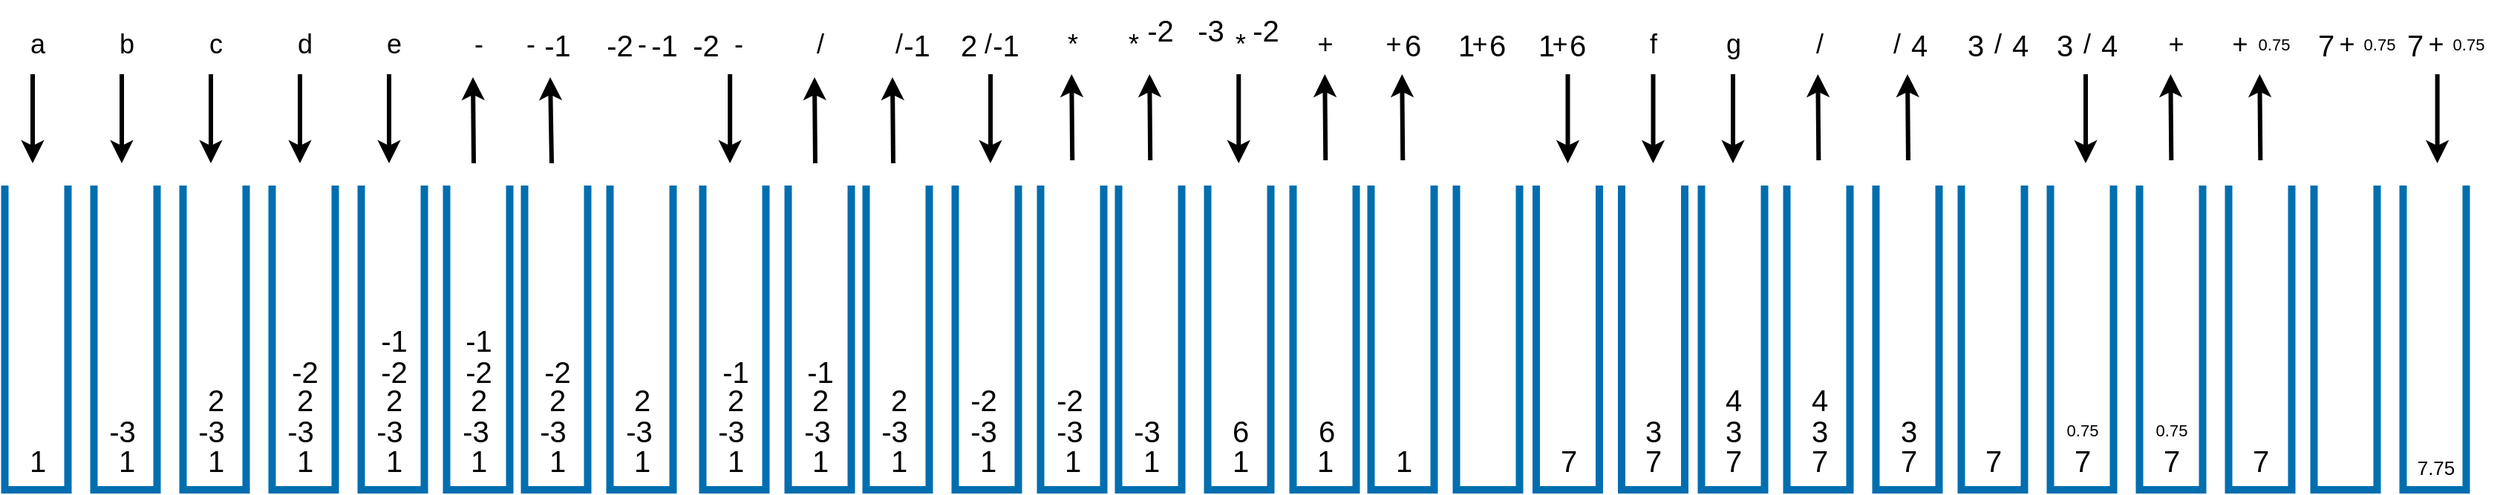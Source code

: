 <mxfile version="24.0.4" type="device">
  <diagram name="Page-1" id="7HknB6531hBOHP6SLGoX">
    <mxGraphModel dx="1758" dy="996" grid="0" gridSize="10" guides="0" tooltips="0" connect="0" arrows="0" fold="1" page="0" pageScale="1" pageWidth="850" pageHeight="1100" math="0" shadow="0">
      <root>
        <mxCell id="0" />
        <mxCell id="1" parent="0" />
        <mxCell id="XDJdw9ZEP_axK00QsI53-1" value="" style="strokeWidth=5;html=1;shape=mxgraph.flowchart.annotation_1;align=center;pointerEvents=1;rotation=-90;fillColor=#1ba1e2;fontColor=#ffffff;strokeColor=#006EAF;fontStyle=0;labelBorderColor=none;" parent="1" vertex="1">
          <mxGeometry y="516.25" width="205" height="42.5" as="geometry" />
        </mxCell>
        <mxCell id="XDJdw9ZEP_axK00QsI53-2" value="&lt;font style=&quot;font-size: 20px;&quot;&gt;1&lt;/font&gt;" style="text;html=1;align=center;verticalAlign=middle;resizable=0;points=[];autosize=1;strokeColor=none;fillColor=none;" parent="1" vertex="1">
          <mxGeometry x="87.5" y="600" width="30" height="40" as="geometry" />
        </mxCell>
        <mxCell id="XDJdw9ZEP_axK00QsI53-3" value="&lt;font style=&quot;font-size: 18px;&quot;&gt;a&lt;/font&gt;" style="text;html=1;align=center;verticalAlign=middle;resizable=0;points=[];autosize=1;strokeColor=none;fillColor=none;" parent="1" vertex="1">
          <mxGeometry x="87.5" y="320" width="30" height="40" as="geometry" />
        </mxCell>
        <mxCell id="XDJdw9ZEP_axK00QsI53-4" value="" style="endArrow=classic;html=1;rounded=0;fontSize=12;fontStyle=1;horizontal=0;strokeWidth=3;" parent="1" edge="1">
          <mxGeometry width="50" height="50" relative="1" as="geometry">
            <mxPoint x="100" y="360" as="sourcePoint" />
            <mxPoint x="100" y="420" as="targetPoint" />
          </mxGeometry>
        </mxCell>
        <mxCell id="yvvdC9rSGpjuioBhzgut-3" value="" style="strokeWidth=5;html=1;shape=mxgraph.flowchart.annotation_1;align=center;pointerEvents=1;rotation=-90;fillColor=#1ba1e2;fontColor=#ffffff;strokeColor=#006EAF;fontStyle=0;labelBorderColor=none;" vertex="1" parent="1">
          <mxGeometry x="60" y="516.25" width="205" height="42.5" as="geometry" />
        </mxCell>
        <mxCell id="yvvdC9rSGpjuioBhzgut-4" value="&lt;font style=&quot;font-size: 20px;&quot;&gt;-3&lt;/font&gt;" style="text;html=1;align=center;verticalAlign=middle;resizable=0;points=[];autosize=1;strokeColor=none;fillColor=none;" vertex="1" parent="1">
          <mxGeometry x="140" y="580" width="40" height="40" as="geometry" />
        </mxCell>
        <mxCell id="yvvdC9rSGpjuioBhzgut-5" value="&lt;font style=&quot;font-size: 18px;&quot;&gt;b&lt;/font&gt;" style="text;html=1;align=center;verticalAlign=middle;resizable=0;points=[];autosize=1;strokeColor=none;fillColor=none;" vertex="1" parent="1">
          <mxGeometry x="147.5" y="320" width="30" height="40" as="geometry" />
        </mxCell>
        <mxCell id="yvvdC9rSGpjuioBhzgut-6" value="" style="endArrow=classic;html=1;rounded=0;fontSize=12;fontStyle=1;horizontal=0;strokeWidth=3;" edge="1" parent="1">
          <mxGeometry width="50" height="50" relative="1" as="geometry">
            <mxPoint x="160" y="360" as="sourcePoint" />
            <mxPoint x="160" y="420" as="targetPoint" />
          </mxGeometry>
        </mxCell>
        <mxCell id="yvvdC9rSGpjuioBhzgut-7" value="&lt;span style=&quot;font-size: 20px;&quot;&gt;1&lt;/span&gt;" style="text;html=1;align=center;verticalAlign=middle;resizable=0;points=[];autosize=1;strokeColor=none;fillColor=none;" vertex="1" parent="1">
          <mxGeometry x="147.5" y="600" width="30" height="40" as="geometry" />
        </mxCell>
        <mxCell id="yvvdC9rSGpjuioBhzgut-12" value="" style="strokeWidth=5;html=1;shape=mxgraph.flowchart.annotation_1;align=center;pointerEvents=1;rotation=-90;fillColor=#1ba1e2;fontColor=#ffffff;strokeColor=#006EAF;fontStyle=0;labelBorderColor=none;" vertex="1" parent="1">
          <mxGeometry x="120" y="516.25" width="205" height="42.5" as="geometry" />
        </mxCell>
        <mxCell id="yvvdC9rSGpjuioBhzgut-13" value="&lt;font style=&quot;font-size: 20px;&quot;&gt;-3&lt;/font&gt;" style="text;html=1;align=center;verticalAlign=middle;resizable=0;points=[];autosize=1;strokeColor=none;fillColor=none;" vertex="1" parent="1">
          <mxGeometry x="200" y="580" width="40" height="40" as="geometry" />
        </mxCell>
        <mxCell id="yvvdC9rSGpjuioBhzgut-16" value="&lt;span style=&quot;font-size: 20px;&quot;&gt;1&lt;/span&gt;" style="text;html=1;align=center;verticalAlign=middle;resizable=0;points=[];autosize=1;strokeColor=none;fillColor=none;" vertex="1" parent="1">
          <mxGeometry x="207.5" y="600" width="30" height="40" as="geometry" />
        </mxCell>
        <mxCell id="yvvdC9rSGpjuioBhzgut-51" value="&lt;font style=&quot;font-size: 18px;&quot;&gt;c&lt;/font&gt;" style="text;html=1;align=center;verticalAlign=middle;resizable=0;points=[];autosize=1;strokeColor=none;fillColor=none;" vertex="1" parent="1">
          <mxGeometry x="207.5" y="320" width="30" height="40" as="geometry" />
        </mxCell>
        <mxCell id="yvvdC9rSGpjuioBhzgut-53" value="&lt;font style=&quot;font-size: 20px;&quot;&gt;2&lt;/font&gt;" style="text;html=1;align=center;verticalAlign=middle;resizable=0;points=[];autosize=1;strokeColor=none;fillColor=none;" vertex="1" parent="1">
          <mxGeometry x="207.5" y="558.75" width="30" height="40" as="geometry" />
        </mxCell>
        <mxCell id="yvvdC9rSGpjuioBhzgut-54" value="" style="endArrow=classic;html=1;rounded=0;fontSize=12;fontStyle=1;horizontal=0;strokeWidth=3;" edge="1" parent="1">
          <mxGeometry width="50" height="50" relative="1" as="geometry">
            <mxPoint x="220" y="360" as="sourcePoint" />
            <mxPoint x="220" y="420" as="targetPoint" />
          </mxGeometry>
        </mxCell>
        <mxCell id="yvvdC9rSGpjuioBhzgut-55" value="" style="strokeWidth=5;html=1;shape=mxgraph.flowchart.annotation_1;align=center;pointerEvents=1;rotation=-90;fillColor=#1ba1e2;fontColor=#ffffff;strokeColor=#006EAF;fontStyle=0;labelBorderColor=none;" vertex="1" parent="1">
          <mxGeometry x="180" y="516.25" width="205" height="42.5" as="geometry" />
        </mxCell>
        <mxCell id="yvvdC9rSGpjuioBhzgut-56" value="&lt;font style=&quot;font-size: 20px;&quot;&gt;-3&lt;/font&gt;" style="text;html=1;align=center;verticalAlign=middle;resizable=0;points=[];autosize=1;strokeColor=none;fillColor=none;" vertex="1" parent="1">
          <mxGeometry x="260" y="580" width="40" height="40" as="geometry" />
        </mxCell>
        <mxCell id="yvvdC9rSGpjuioBhzgut-57" value="&lt;span style=&quot;font-size: 20px;&quot;&gt;1&lt;/span&gt;" style="text;html=1;align=center;verticalAlign=middle;resizable=0;points=[];autosize=1;strokeColor=none;fillColor=none;" vertex="1" parent="1">
          <mxGeometry x="267.5" y="600" width="30" height="40" as="geometry" />
        </mxCell>
        <mxCell id="yvvdC9rSGpjuioBhzgut-58" value="&lt;font style=&quot;font-size: 18px;&quot;&gt;d&lt;/font&gt;" style="text;html=1;align=center;verticalAlign=middle;resizable=0;points=[];autosize=1;strokeColor=none;fillColor=none;" vertex="1" parent="1">
          <mxGeometry x="267.5" y="320" width="30" height="40" as="geometry" />
        </mxCell>
        <mxCell id="yvvdC9rSGpjuioBhzgut-59" value="&lt;font style=&quot;font-size: 20px;&quot;&gt;2&lt;/font&gt;" style="text;html=1;align=center;verticalAlign=middle;resizable=0;points=[];autosize=1;strokeColor=none;fillColor=none;" vertex="1" parent="1">
          <mxGeometry x="267.5" y="558.75" width="30" height="40" as="geometry" />
        </mxCell>
        <mxCell id="yvvdC9rSGpjuioBhzgut-60" value="" style="endArrow=classic;html=1;rounded=0;fontSize=12;fontStyle=1;horizontal=0;strokeWidth=3;" edge="1" parent="1">
          <mxGeometry width="50" height="50" relative="1" as="geometry">
            <mxPoint x="280" y="360" as="sourcePoint" />
            <mxPoint x="280" y="420" as="targetPoint" />
          </mxGeometry>
        </mxCell>
        <mxCell id="yvvdC9rSGpjuioBhzgut-61" value="&lt;font style=&quot;font-size: 20px;&quot;&gt;-2&lt;/font&gt;" style="text;html=1;align=center;verticalAlign=middle;resizable=0;points=[];autosize=1;strokeColor=none;fillColor=none;" vertex="1" parent="1">
          <mxGeometry x="262.5" y="540" width="40" height="40" as="geometry" />
        </mxCell>
        <mxCell id="yvvdC9rSGpjuioBhzgut-62" value="" style="strokeWidth=5;html=1;shape=mxgraph.flowchart.annotation_1;align=center;pointerEvents=1;rotation=-90;fillColor=#1ba1e2;fontColor=#ffffff;strokeColor=#006EAF;fontStyle=0;labelBorderColor=none;" vertex="1" parent="1">
          <mxGeometry x="240" y="516.25" width="205" height="42.5" as="geometry" />
        </mxCell>
        <mxCell id="yvvdC9rSGpjuioBhzgut-63" value="&lt;font style=&quot;font-size: 20px;&quot;&gt;-3&lt;/font&gt;" style="text;html=1;align=center;verticalAlign=middle;resizable=0;points=[];autosize=1;strokeColor=none;fillColor=none;" vertex="1" parent="1">
          <mxGeometry x="320" y="580" width="40" height="40" as="geometry" />
        </mxCell>
        <mxCell id="yvvdC9rSGpjuioBhzgut-64" value="&lt;span style=&quot;font-size: 20px;&quot;&gt;1&lt;/span&gt;" style="text;html=1;align=center;verticalAlign=middle;resizable=0;points=[];autosize=1;strokeColor=none;fillColor=none;" vertex="1" parent="1">
          <mxGeometry x="327.5" y="600" width="30" height="40" as="geometry" />
        </mxCell>
        <mxCell id="yvvdC9rSGpjuioBhzgut-65" value="&lt;font style=&quot;font-size: 18px;&quot;&gt;e&lt;/font&gt;" style="text;html=1;align=center;verticalAlign=middle;resizable=0;points=[];autosize=1;strokeColor=none;fillColor=none;" vertex="1" parent="1">
          <mxGeometry x="327.5" y="320" width="30" height="40" as="geometry" />
        </mxCell>
        <mxCell id="yvvdC9rSGpjuioBhzgut-66" value="&lt;font style=&quot;font-size: 20px;&quot;&gt;2&lt;/font&gt;" style="text;html=1;align=center;verticalAlign=middle;resizable=0;points=[];autosize=1;strokeColor=none;fillColor=none;" vertex="1" parent="1">
          <mxGeometry x="327.5" y="558.75" width="30" height="40" as="geometry" />
        </mxCell>
        <mxCell id="yvvdC9rSGpjuioBhzgut-67" value="" style="endArrow=classic;html=1;rounded=0;fontSize=12;fontStyle=1;horizontal=0;strokeWidth=3;" edge="1" parent="1">
          <mxGeometry width="50" height="50" relative="1" as="geometry">
            <mxPoint x="340" y="360" as="sourcePoint" />
            <mxPoint x="340" y="420" as="targetPoint" />
          </mxGeometry>
        </mxCell>
        <mxCell id="yvvdC9rSGpjuioBhzgut-68" value="&lt;font style=&quot;font-size: 20px;&quot;&gt;-2&lt;/font&gt;" style="text;html=1;align=center;verticalAlign=middle;resizable=0;points=[];autosize=1;strokeColor=none;fillColor=none;" vertex="1" parent="1">
          <mxGeometry x="322.5" y="540" width="40" height="40" as="geometry" />
        </mxCell>
        <mxCell id="yvvdC9rSGpjuioBhzgut-69" value="&lt;font style=&quot;font-size: 20px;&quot;&gt;-1&lt;/font&gt;" style="text;html=1;align=center;verticalAlign=middle;resizable=0;points=[];autosize=1;strokeColor=none;fillColor=none;" vertex="1" parent="1">
          <mxGeometry x="322.5" y="518.75" width="40" height="40" as="geometry" />
        </mxCell>
        <mxCell id="yvvdC9rSGpjuioBhzgut-79" value="" style="strokeWidth=5;html=1;shape=mxgraph.flowchart.annotation_1;align=center;pointerEvents=1;rotation=-90;fillColor=#1ba1e2;fontColor=#ffffff;strokeColor=#006EAF;fontStyle=0;labelBorderColor=none;" vertex="1" parent="1">
          <mxGeometry x="297.5" y="516.25" width="205" height="42.5" as="geometry" />
        </mxCell>
        <mxCell id="yvvdC9rSGpjuioBhzgut-80" value="&lt;font style=&quot;font-size: 20px;&quot;&gt;-3&lt;/font&gt;" style="text;html=1;align=center;verticalAlign=middle;resizable=0;points=[];autosize=1;strokeColor=none;fillColor=none;" vertex="1" parent="1">
          <mxGeometry x="377.5" y="580" width="40" height="40" as="geometry" />
        </mxCell>
        <mxCell id="yvvdC9rSGpjuioBhzgut-81" value="&lt;span style=&quot;font-size: 20px;&quot;&gt;1&lt;/span&gt;" style="text;html=1;align=center;verticalAlign=middle;resizable=0;points=[];autosize=1;strokeColor=none;fillColor=none;" vertex="1" parent="1">
          <mxGeometry x="385" y="600" width="30" height="40" as="geometry" />
        </mxCell>
        <mxCell id="yvvdC9rSGpjuioBhzgut-82" value="&lt;span style=&quot;font-size: 18px;&quot;&gt;-&lt;/span&gt;" style="text;html=1;align=center;verticalAlign=middle;resizable=0;points=[];autosize=1;strokeColor=none;fillColor=none;" vertex="1" parent="1">
          <mxGeometry x="385" y="320" width="30" height="40" as="geometry" />
        </mxCell>
        <mxCell id="yvvdC9rSGpjuioBhzgut-83" value="&lt;font style=&quot;font-size: 20px;&quot;&gt;2&lt;/font&gt;" style="text;html=1;align=center;verticalAlign=middle;resizable=0;points=[];autosize=1;strokeColor=none;fillColor=none;" vertex="1" parent="1">
          <mxGeometry x="385" y="558.75" width="30" height="40" as="geometry" />
        </mxCell>
        <mxCell id="yvvdC9rSGpjuioBhzgut-84" value="&lt;font style=&quot;font-size: 20px;&quot;&gt;-2&lt;/font&gt;" style="text;html=1;align=center;verticalAlign=middle;resizable=0;points=[];autosize=1;strokeColor=none;fillColor=none;" vertex="1" parent="1">
          <mxGeometry x="380" y="540" width="40" height="40" as="geometry" />
        </mxCell>
        <mxCell id="yvvdC9rSGpjuioBhzgut-85" value="&lt;font style=&quot;font-size: 20px;&quot;&gt;-1&lt;/font&gt;" style="text;html=1;align=center;verticalAlign=middle;resizable=0;points=[];autosize=1;strokeColor=none;fillColor=none;" vertex="1" parent="1">
          <mxGeometry x="380" y="518.75" width="40" height="40" as="geometry" />
        </mxCell>
        <mxCell id="yvvdC9rSGpjuioBhzgut-86" value="" style="endArrow=classic;html=1;rounded=0;fontSize=12;fontStyle=1;horizontal=0;strokeWidth=3;entryX=0.383;entryY=1.05;entryDx=0;entryDy=0;entryPerimeter=0;" edge="1" parent="1" target="yvvdC9rSGpjuioBhzgut-82">
          <mxGeometry width="50" height="50" relative="1" as="geometry">
            <mxPoint x="397" y="420" as="sourcePoint" />
            <mxPoint x="397.5" y="370" as="targetPoint" />
          </mxGeometry>
        </mxCell>
        <mxCell id="yvvdC9rSGpjuioBhzgut-96" value="" style="strokeWidth=5;html=1;shape=mxgraph.flowchart.annotation_1;align=center;pointerEvents=1;rotation=-90;fillColor=#1ba1e2;fontColor=#ffffff;strokeColor=#006EAF;fontStyle=0;labelBorderColor=none;" vertex="1" parent="1">
          <mxGeometry x="350" y="516.25" width="205" height="42.5" as="geometry" />
        </mxCell>
        <mxCell id="yvvdC9rSGpjuioBhzgut-97" value="&lt;font style=&quot;font-size: 20px;&quot;&gt;-3&lt;/font&gt;" style="text;html=1;align=center;verticalAlign=middle;resizable=0;points=[];autosize=1;strokeColor=none;fillColor=none;" vertex="1" parent="1">
          <mxGeometry x="430" y="580" width="40" height="40" as="geometry" />
        </mxCell>
        <mxCell id="yvvdC9rSGpjuioBhzgut-98" value="&lt;span style=&quot;font-size: 20px;&quot;&gt;1&lt;/span&gt;" style="text;html=1;align=center;verticalAlign=middle;resizable=0;points=[];autosize=1;strokeColor=none;fillColor=none;" vertex="1" parent="1">
          <mxGeometry x="437.5" y="600" width="30" height="40" as="geometry" />
        </mxCell>
        <mxCell id="yvvdC9rSGpjuioBhzgut-99" value="&lt;font style=&quot;font-size: 20px;&quot;&gt;2&lt;/font&gt;" style="text;html=1;align=center;verticalAlign=middle;resizable=0;points=[];autosize=1;strokeColor=none;fillColor=none;" vertex="1" parent="1">
          <mxGeometry x="437.5" y="558.75" width="30" height="40" as="geometry" />
        </mxCell>
        <mxCell id="yvvdC9rSGpjuioBhzgut-100" value="&lt;font style=&quot;font-size: 20px;&quot;&gt;-2&lt;/font&gt;" style="text;html=1;align=center;verticalAlign=middle;resizable=0;points=[];autosize=1;strokeColor=none;fillColor=none;" vertex="1" parent="1">
          <mxGeometry x="432.5" y="540" width="40" height="40" as="geometry" />
        </mxCell>
        <mxCell id="yvvdC9rSGpjuioBhzgut-101" value="" style="endArrow=classic;html=1;rounded=0;fontSize=12;fontStyle=1;horizontal=0;strokeWidth=3;entryX=1.117;entryY=1.05;entryDx=0;entryDy=0;entryPerimeter=0;" edge="1" parent="1">
          <mxGeometry width="50" height="50" relative="1" as="geometry">
            <mxPoint x="449.5" y="420" as="sourcePoint" />
            <mxPoint x="448.5" y="362" as="targetPoint" />
          </mxGeometry>
        </mxCell>
        <mxCell id="yvvdC9rSGpjuioBhzgut-102" value="&lt;font style=&quot;font-size: 20px;&quot;&gt;-1&lt;/font&gt;" style="text;html=1;align=center;verticalAlign=middle;resizable=0;points=[];autosize=1;strokeColor=none;fillColor=none;" vertex="1" parent="1">
          <mxGeometry x="432.5" y="320" width="40" height="40" as="geometry" />
        </mxCell>
        <mxCell id="yvvdC9rSGpjuioBhzgut-103" value="&lt;span style=&quot;font-size: 18px;&quot;&gt;-&lt;/span&gt;" style="text;html=1;align=center;verticalAlign=middle;resizable=0;points=[];autosize=1;strokeColor=none;fillColor=none;" vertex="1" parent="1">
          <mxGeometry x="420" y="320" width="30" height="40" as="geometry" />
        </mxCell>
        <mxCell id="yvvdC9rSGpjuioBhzgut-104" value="" style="strokeWidth=5;html=1;shape=mxgraph.flowchart.annotation_1;align=center;pointerEvents=1;rotation=-90;fillColor=#1ba1e2;fontColor=#ffffff;strokeColor=#006EAF;fontStyle=0;labelBorderColor=none;" vertex="1" parent="1">
          <mxGeometry x="407.5" y="516.25" width="205" height="42.5" as="geometry" />
        </mxCell>
        <mxCell id="yvvdC9rSGpjuioBhzgut-105" value="&lt;font style=&quot;font-size: 20px;&quot;&gt;-3&lt;/font&gt;" style="text;html=1;align=center;verticalAlign=middle;resizable=0;points=[];autosize=1;strokeColor=none;fillColor=none;" vertex="1" parent="1">
          <mxGeometry x="487.5" y="580" width="40" height="40" as="geometry" />
        </mxCell>
        <mxCell id="yvvdC9rSGpjuioBhzgut-106" value="&lt;span style=&quot;font-size: 20px;&quot;&gt;1&lt;/span&gt;" style="text;html=1;align=center;verticalAlign=middle;resizable=0;points=[];autosize=1;strokeColor=none;fillColor=none;" vertex="1" parent="1">
          <mxGeometry x="495" y="600" width="30" height="40" as="geometry" />
        </mxCell>
        <mxCell id="yvvdC9rSGpjuioBhzgut-107" value="&lt;font style=&quot;font-size: 20px;&quot;&gt;2&lt;/font&gt;" style="text;html=1;align=center;verticalAlign=middle;resizable=0;points=[];autosize=1;strokeColor=none;fillColor=none;" vertex="1" parent="1">
          <mxGeometry x="495" y="558.75" width="30" height="40" as="geometry" />
        </mxCell>
        <mxCell id="yvvdC9rSGpjuioBhzgut-108" value="&lt;font style=&quot;font-size: 20px;&quot;&gt;-2&lt;/font&gt;" style="text;html=1;align=center;verticalAlign=middle;resizable=0;points=[];autosize=1;strokeColor=none;fillColor=none;" vertex="1" parent="1">
          <mxGeometry x="475" y="320" width="40" height="40" as="geometry" />
        </mxCell>
        <mxCell id="yvvdC9rSGpjuioBhzgut-110" value="&lt;font style=&quot;font-size: 20px;&quot;&gt;-1&lt;/font&gt;" style="text;html=1;align=center;verticalAlign=middle;resizable=0;points=[];autosize=1;strokeColor=none;fillColor=none;" vertex="1" parent="1">
          <mxGeometry x="505" y="320" width="40" height="40" as="geometry" />
        </mxCell>
        <mxCell id="yvvdC9rSGpjuioBhzgut-111" value="" style="strokeWidth=5;html=1;shape=mxgraph.flowchart.annotation_1;align=center;pointerEvents=1;rotation=-90;fillColor=#1ba1e2;fontColor=#ffffff;strokeColor=#006EAF;fontStyle=0;labelBorderColor=none;" vertex="1" parent="1">
          <mxGeometry x="470" y="516.25" width="205" height="42.5" as="geometry" />
        </mxCell>
        <mxCell id="yvvdC9rSGpjuioBhzgut-112" value="&lt;font style=&quot;font-size: 20px;&quot;&gt;-3&lt;/font&gt;" style="text;html=1;align=center;verticalAlign=middle;resizable=0;points=[];autosize=1;strokeColor=none;fillColor=none;" vertex="1" parent="1">
          <mxGeometry x="550" y="580" width="40" height="40" as="geometry" />
        </mxCell>
        <mxCell id="yvvdC9rSGpjuioBhzgut-113" value="&lt;span style=&quot;font-size: 20px;&quot;&gt;1&lt;/span&gt;" style="text;html=1;align=center;verticalAlign=middle;resizable=0;points=[];autosize=1;strokeColor=none;fillColor=none;" vertex="1" parent="1">
          <mxGeometry x="557.5" y="600" width="30" height="40" as="geometry" />
        </mxCell>
        <mxCell id="yvvdC9rSGpjuioBhzgut-114" value="&lt;font style=&quot;font-size: 20px;&quot;&gt;2&lt;/font&gt;" style="text;html=1;align=center;verticalAlign=middle;resizable=0;points=[];autosize=1;strokeColor=none;fillColor=none;" vertex="1" parent="1">
          <mxGeometry x="557.5" y="558.75" width="30" height="40" as="geometry" />
        </mxCell>
        <mxCell id="yvvdC9rSGpjuioBhzgut-115" value="&lt;font style=&quot;font-size: 20px;&quot;&gt;-2&lt;/font&gt;" style="text;html=1;align=center;verticalAlign=middle;resizable=0;points=[];autosize=1;strokeColor=none;fillColor=none;" vertex="1" parent="1">
          <mxGeometry x="532.5" y="320" width="40" height="40" as="geometry" />
        </mxCell>
        <mxCell id="yvvdC9rSGpjuioBhzgut-117" value="" style="endArrow=classic;html=1;rounded=0;fontSize=12;fontStyle=1;horizontal=0;strokeWidth=3;" edge="1" parent="1">
          <mxGeometry width="50" height="50" relative="1" as="geometry">
            <mxPoint x="569.58" y="360" as="sourcePoint" />
            <mxPoint x="569.58" y="420" as="targetPoint" />
          </mxGeometry>
        </mxCell>
        <mxCell id="yvvdC9rSGpjuioBhzgut-118" value="&lt;font style=&quot;font-size: 20px;&quot;&gt;-1&lt;/font&gt;" style="text;html=1;align=center;verticalAlign=middle;resizable=0;points=[];autosize=1;strokeColor=none;fillColor=none;" vertex="1" parent="1">
          <mxGeometry x="552.5" y="540" width="40" height="40" as="geometry" />
        </mxCell>
        <mxCell id="yvvdC9rSGpjuioBhzgut-119" value="&lt;span style=&quot;font-size: 18px;&quot;&gt;-&lt;/span&gt;" style="text;html=1;align=center;verticalAlign=middle;resizable=0;points=[];autosize=1;strokeColor=none;fillColor=none;" vertex="1" parent="1">
          <mxGeometry x="495" y="320" width="30" height="40" as="geometry" />
        </mxCell>
        <mxCell id="yvvdC9rSGpjuioBhzgut-120" value="&lt;span style=&quot;font-size: 18px;&quot;&gt;-&lt;/span&gt;" style="text;html=1;align=center;verticalAlign=middle;resizable=0;points=[];autosize=1;strokeColor=none;fillColor=none;" vertex="1" parent="1">
          <mxGeometry x="560" y="320" width="30" height="40" as="geometry" />
        </mxCell>
        <mxCell id="yvvdC9rSGpjuioBhzgut-129" value="" style="strokeWidth=5;html=1;shape=mxgraph.flowchart.annotation_1;align=center;pointerEvents=1;rotation=-90;fillColor=#1ba1e2;fontColor=#ffffff;strokeColor=#006EAF;fontStyle=0;labelBorderColor=none;" vertex="1" parent="1">
          <mxGeometry x="527.5" y="516.25" width="205" height="42.5" as="geometry" />
        </mxCell>
        <mxCell id="yvvdC9rSGpjuioBhzgut-130" value="&lt;font style=&quot;font-size: 20px;&quot;&gt;-3&lt;/font&gt;" style="text;html=1;align=center;verticalAlign=middle;resizable=0;points=[];autosize=1;strokeColor=none;fillColor=none;" vertex="1" parent="1">
          <mxGeometry x="607.5" y="580" width="40" height="40" as="geometry" />
        </mxCell>
        <mxCell id="yvvdC9rSGpjuioBhzgut-131" value="&lt;span style=&quot;font-size: 20px;&quot;&gt;1&lt;/span&gt;" style="text;html=1;align=center;verticalAlign=middle;resizable=0;points=[];autosize=1;strokeColor=none;fillColor=none;" vertex="1" parent="1">
          <mxGeometry x="615" y="600" width="30" height="40" as="geometry" />
        </mxCell>
        <mxCell id="yvvdC9rSGpjuioBhzgut-132" value="&lt;span style=&quot;font-size: 18px;&quot;&gt;/&lt;/span&gt;" style="text;html=1;align=center;verticalAlign=middle;resizable=0;points=[];autosize=1;strokeColor=none;fillColor=none;" vertex="1" parent="1">
          <mxGeometry x="615" y="320" width="30" height="40" as="geometry" />
        </mxCell>
        <mxCell id="yvvdC9rSGpjuioBhzgut-133" value="&lt;font style=&quot;font-size: 20px;&quot;&gt;2&lt;/font&gt;" style="text;html=1;align=center;verticalAlign=middle;resizable=0;points=[];autosize=1;strokeColor=none;fillColor=none;" vertex="1" parent="1">
          <mxGeometry x="615" y="558.75" width="30" height="40" as="geometry" />
        </mxCell>
        <mxCell id="yvvdC9rSGpjuioBhzgut-134" value="&lt;font style=&quot;font-size: 20px;&quot;&gt;-1&lt;/font&gt;" style="text;html=1;align=center;verticalAlign=middle;resizable=0;points=[];autosize=1;strokeColor=none;fillColor=none;" vertex="1" parent="1">
          <mxGeometry x="610" y="540" width="40" height="40" as="geometry" />
        </mxCell>
        <mxCell id="yvvdC9rSGpjuioBhzgut-135" value="" style="endArrow=classic;html=1;rounded=0;fontSize=12;fontStyle=1;horizontal=0;strokeWidth=3;entryX=0.383;entryY=1.05;entryDx=0;entryDy=0;entryPerimeter=0;" edge="1" target="yvvdC9rSGpjuioBhzgut-132" parent="1">
          <mxGeometry width="50" height="50" relative="1" as="geometry">
            <mxPoint x="627" y="420" as="sourcePoint" />
            <mxPoint x="627.5" y="370" as="targetPoint" />
          </mxGeometry>
        </mxCell>
        <mxCell id="yvvdC9rSGpjuioBhzgut-148" value="" style="strokeWidth=5;html=1;shape=mxgraph.flowchart.annotation_1;align=center;pointerEvents=1;rotation=-90;fillColor=#1ba1e2;fontColor=#ffffff;strokeColor=#006EAF;fontStyle=0;labelBorderColor=none;" vertex="1" parent="1">
          <mxGeometry x="580" y="516.25" width="205" height="42.5" as="geometry" />
        </mxCell>
        <mxCell id="yvvdC9rSGpjuioBhzgut-149" value="&lt;font style=&quot;font-size: 20px;&quot;&gt;-3&lt;/font&gt;" style="text;html=1;align=center;verticalAlign=middle;resizable=0;points=[];autosize=1;strokeColor=none;fillColor=none;" vertex="1" parent="1">
          <mxGeometry x="660" y="580" width="40" height="40" as="geometry" />
        </mxCell>
        <mxCell id="yvvdC9rSGpjuioBhzgut-150" value="&lt;span style=&quot;font-size: 20px;&quot;&gt;1&lt;/span&gt;" style="text;html=1;align=center;verticalAlign=middle;resizable=0;points=[];autosize=1;strokeColor=none;fillColor=none;" vertex="1" parent="1">
          <mxGeometry x="667.5" y="600" width="30" height="40" as="geometry" />
        </mxCell>
        <mxCell id="yvvdC9rSGpjuioBhzgut-151" value="&lt;span style=&quot;font-size: 18px;&quot;&gt;/&lt;/span&gt;" style="text;html=1;align=center;verticalAlign=middle;resizable=0;points=[];autosize=1;strokeColor=none;fillColor=none;" vertex="1" parent="1">
          <mxGeometry x="667.5" y="320" width="30" height="40" as="geometry" />
        </mxCell>
        <mxCell id="yvvdC9rSGpjuioBhzgut-152" value="&lt;font style=&quot;font-size: 20px;&quot;&gt;2&lt;/font&gt;" style="text;html=1;align=center;verticalAlign=middle;resizable=0;points=[];autosize=1;strokeColor=none;fillColor=none;" vertex="1" parent="1">
          <mxGeometry x="667.5" y="558.75" width="30" height="40" as="geometry" />
        </mxCell>
        <mxCell id="yvvdC9rSGpjuioBhzgut-153" value="&lt;font style=&quot;font-size: 20px;&quot;&gt;-1&lt;/font&gt;" style="text;html=1;align=center;verticalAlign=middle;resizable=0;points=[];autosize=1;strokeColor=none;fillColor=none;" vertex="1" parent="1">
          <mxGeometry x="675" y="320" width="40" height="40" as="geometry" />
        </mxCell>
        <mxCell id="yvvdC9rSGpjuioBhzgut-154" value="" style="endArrow=classic;html=1;rounded=0;fontSize=12;fontStyle=1;horizontal=0;strokeWidth=3;entryX=0.383;entryY=1.05;entryDx=0;entryDy=0;entryPerimeter=0;" edge="1" target="yvvdC9rSGpjuioBhzgut-151" parent="1">
          <mxGeometry width="50" height="50" relative="1" as="geometry">
            <mxPoint x="679.5" y="420" as="sourcePoint" />
            <mxPoint x="680" y="370" as="targetPoint" />
          </mxGeometry>
        </mxCell>
        <mxCell id="yvvdC9rSGpjuioBhzgut-162" value="" style="strokeWidth=5;html=1;shape=mxgraph.flowchart.annotation_1;align=center;pointerEvents=1;rotation=-90;fillColor=#1ba1e2;fontColor=#ffffff;strokeColor=#006EAF;fontStyle=0;labelBorderColor=none;" vertex="1" parent="1">
          <mxGeometry x="640" y="516.25" width="205" height="42.5" as="geometry" />
        </mxCell>
        <mxCell id="yvvdC9rSGpjuioBhzgut-163" value="&lt;font style=&quot;font-size: 20px;&quot;&gt;-3&lt;/font&gt;" style="text;html=1;align=center;verticalAlign=middle;resizable=0;points=[];autosize=1;strokeColor=none;fillColor=none;" vertex="1" parent="1">
          <mxGeometry x="720" y="580" width="40" height="40" as="geometry" />
        </mxCell>
        <mxCell id="yvvdC9rSGpjuioBhzgut-164" value="&lt;span style=&quot;font-size: 20px;&quot;&gt;1&lt;/span&gt;" style="text;html=1;align=center;verticalAlign=middle;resizable=0;points=[];autosize=1;strokeColor=none;fillColor=none;" vertex="1" parent="1">
          <mxGeometry x="727.5" y="600" width="30" height="40" as="geometry" />
        </mxCell>
        <mxCell id="yvvdC9rSGpjuioBhzgut-165" value="&lt;span style=&quot;font-size: 18px;&quot;&gt;/&lt;/span&gt;" style="text;html=1;align=center;verticalAlign=middle;resizable=0;points=[];autosize=1;strokeColor=none;fillColor=none;" vertex="1" parent="1">
          <mxGeometry x="727.5" y="320" width="30" height="40" as="geometry" />
        </mxCell>
        <mxCell id="yvvdC9rSGpjuioBhzgut-166" value="&lt;font style=&quot;font-size: 20px;&quot;&gt;2&lt;/font&gt;" style="text;html=1;align=center;verticalAlign=middle;resizable=0;points=[];autosize=1;strokeColor=none;fillColor=none;" vertex="1" parent="1">
          <mxGeometry x="715" y="320" width="30" height="40" as="geometry" />
        </mxCell>
        <mxCell id="yvvdC9rSGpjuioBhzgut-167" value="&lt;font style=&quot;font-size: 20px;&quot;&gt;-1&lt;/font&gt;" style="text;html=1;align=center;verticalAlign=middle;resizable=0;points=[];autosize=1;strokeColor=none;fillColor=none;" vertex="1" parent="1">
          <mxGeometry x="735" y="320" width="40" height="40" as="geometry" />
        </mxCell>
        <mxCell id="yvvdC9rSGpjuioBhzgut-168" value="" style="endArrow=classic;html=1;rounded=0;fontSize=12;fontStyle=1;horizontal=0;strokeWidth=3;" edge="1" parent="1">
          <mxGeometry width="50" height="50" relative="1" as="geometry">
            <mxPoint x="745" y="360" as="sourcePoint" />
            <mxPoint x="745" y="420" as="targetPoint" />
          </mxGeometry>
        </mxCell>
        <mxCell id="yvvdC9rSGpjuioBhzgut-169" value="&lt;font style=&quot;font-size: 20px;&quot;&gt;-2&lt;/font&gt;" style="text;html=1;align=center;verticalAlign=middle;resizable=0;points=[];autosize=1;strokeColor=none;fillColor=none;" vertex="1" parent="1">
          <mxGeometry x="720" y="558.75" width="40" height="40" as="geometry" />
        </mxCell>
        <mxCell id="yvvdC9rSGpjuioBhzgut-177" value="" style="strokeWidth=5;html=1;shape=mxgraph.flowchart.annotation_1;align=center;pointerEvents=1;rotation=-90;fillColor=#1ba1e2;fontColor=#ffffff;strokeColor=#006EAF;fontStyle=0;labelBorderColor=none;" vertex="1" parent="1">
          <mxGeometry x="697.5" y="516.25" width="205" height="42.5" as="geometry" />
        </mxCell>
        <mxCell id="yvvdC9rSGpjuioBhzgut-178" value="&lt;font style=&quot;font-size: 20px;&quot;&gt;-3&lt;/font&gt;" style="text;html=1;align=center;verticalAlign=middle;resizable=0;points=[];autosize=1;strokeColor=none;fillColor=none;" vertex="1" parent="1">
          <mxGeometry x="777.5" y="580" width="40" height="40" as="geometry" />
        </mxCell>
        <mxCell id="yvvdC9rSGpjuioBhzgut-179" value="&lt;span style=&quot;font-size: 20px;&quot;&gt;1&lt;/span&gt;" style="text;html=1;align=center;verticalAlign=middle;resizable=0;points=[];autosize=1;strokeColor=none;fillColor=none;" vertex="1" parent="1">
          <mxGeometry x="785" y="600" width="30" height="40" as="geometry" />
        </mxCell>
        <mxCell id="yvvdC9rSGpjuioBhzgut-180" value="&lt;span style=&quot;font-size: 18px;&quot;&gt;*&lt;/span&gt;" style="text;html=1;align=center;verticalAlign=middle;resizable=0;points=[];autosize=1;strokeColor=none;fillColor=none;" vertex="1" parent="1">
          <mxGeometry x="785" y="320" width="30" height="40" as="geometry" />
        </mxCell>
        <mxCell id="yvvdC9rSGpjuioBhzgut-181" value="&lt;font style=&quot;font-size: 20px;&quot;&gt;-2&lt;/font&gt;" style="text;html=1;align=center;verticalAlign=middle;resizable=0;points=[];autosize=1;strokeColor=none;fillColor=none;" vertex="1" parent="1">
          <mxGeometry x="777.5" y="558.75" width="40" height="40" as="geometry" />
        </mxCell>
        <mxCell id="yvvdC9rSGpjuioBhzgut-182" value="" style="endArrow=classic;html=1;rounded=0;fontSize=12;fontStyle=1;horizontal=0;strokeWidth=3;entryX=0.383;entryY=1.05;entryDx=0;entryDy=0;entryPerimeter=0;" edge="1" parent="1">
          <mxGeometry width="50" height="50" relative="1" as="geometry">
            <mxPoint x="800.1" y="418" as="sourcePoint" />
            <mxPoint x="799.6" y="360" as="targetPoint" />
          </mxGeometry>
        </mxCell>
        <mxCell id="yvvdC9rSGpjuioBhzgut-189" value="" style="strokeWidth=5;html=1;shape=mxgraph.flowchart.annotation_1;align=center;pointerEvents=1;rotation=-90;fillColor=#1ba1e2;fontColor=#ffffff;strokeColor=#006EAF;fontStyle=0;labelBorderColor=none;" vertex="1" parent="1">
          <mxGeometry x="750" y="516.25" width="205" height="42.5" as="geometry" />
        </mxCell>
        <mxCell id="yvvdC9rSGpjuioBhzgut-190" value="&lt;font style=&quot;font-size: 20px;&quot;&gt;-3&lt;/font&gt;" style="text;html=1;align=center;verticalAlign=middle;resizable=0;points=[];autosize=1;strokeColor=none;fillColor=none;" vertex="1" parent="1">
          <mxGeometry x="830" y="580" width="40" height="40" as="geometry" />
        </mxCell>
        <mxCell id="yvvdC9rSGpjuioBhzgut-191" value="&lt;span style=&quot;font-size: 20px;&quot;&gt;1&lt;/span&gt;" style="text;html=1;align=center;verticalAlign=middle;resizable=0;points=[];autosize=1;strokeColor=none;fillColor=none;" vertex="1" parent="1">
          <mxGeometry x="837.5" y="600" width="30" height="40" as="geometry" />
        </mxCell>
        <mxCell id="yvvdC9rSGpjuioBhzgut-192" value="&lt;span style=&quot;font-size: 18px;&quot;&gt;*&lt;/span&gt;" style="text;html=1;align=center;verticalAlign=middle;resizable=0;points=[];autosize=1;strokeColor=none;fillColor=none;" vertex="1" parent="1">
          <mxGeometry x="826.25" y="320" width="30" height="40" as="geometry" />
        </mxCell>
        <mxCell id="yvvdC9rSGpjuioBhzgut-193" value="&lt;font style=&quot;font-size: 20px;&quot;&gt;-2&lt;/font&gt;" style="text;html=1;align=center;verticalAlign=middle;resizable=0;points=[];autosize=1;strokeColor=none;fillColor=none;" vertex="1" parent="1">
          <mxGeometry x="838.75" y="310" width="40" height="40" as="geometry" />
        </mxCell>
        <mxCell id="yvvdC9rSGpjuioBhzgut-194" value="" style="endArrow=classic;html=1;rounded=0;fontSize=12;fontStyle=1;horizontal=0;strokeWidth=3;entryX=0.383;entryY=1.05;entryDx=0;entryDy=0;entryPerimeter=0;" edge="1" parent="1">
          <mxGeometry width="50" height="50" relative="1" as="geometry">
            <mxPoint x="852.6" y="418" as="sourcePoint" />
            <mxPoint x="852.1" y="360" as="targetPoint" />
          </mxGeometry>
        </mxCell>
        <mxCell id="yvvdC9rSGpjuioBhzgut-201" value="" style="strokeWidth=5;html=1;shape=mxgraph.flowchart.annotation_1;align=center;pointerEvents=1;rotation=-90;fillColor=#1ba1e2;fontColor=#ffffff;strokeColor=#006EAF;fontStyle=0;labelBorderColor=none;" vertex="1" parent="1">
          <mxGeometry x="810" y="516.25" width="205" height="42.5" as="geometry" />
        </mxCell>
        <mxCell id="yvvdC9rSGpjuioBhzgut-202" value="&lt;font style=&quot;font-size: 20px;&quot;&gt;-3&lt;/font&gt;" style="text;html=1;align=center;verticalAlign=middle;resizable=0;points=[];autosize=1;strokeColor=none;fillColor=none;" vertex="1" parent="1">
          <mxGeometry x="873" y="310" width="40" height="40" as="geometry" />
        </mxCell>
        <mxCell id="yvvdC9rSGpjuioBhzgut-203" value="&lt;span style=&quot;font-size: 20px;&quot;&gt;1&lt;/span&gt;" style="text;html=1;align=center;verticalAlign=middle;resizable=0;points=[];autosize=1;strokeColor=none;fillColor=none;" vertex="1" parent="1">
          <mxGeometry x="897.5" y="600" width="30" height="40" as="geometry" />
        </mxCell>
        <mxCell id="yvvdC9rSGpjuioBhzgut-204" value="&lt;span style=&quot;font-size: 18px;&quot;&gt;*&lt;/span&gt;" style="text;html=1;align=center;verticalAlign=middle;resizable=0;points=[];autosize=1;strokeColor=none;fillColor=none;" vertex="1" parent="1">
          <mxGeometry x="897.5" y="320" width="30" height="40" as="geometry" />
        </mxCell>
        <mxCell id="yvvdC9rSGpjuioBhzgut-205" value="&lt;font style=&quot;font-size: 20px;&quot;&gt;-2&lt;/font&gt;" style="text;html=1;align=center;verticalAlign=middle;resizable=0;points=[];autosize=1;strokeColor=none;fillColor=none;" vertex="1" parent="1">
          <mxGeometry x="910" y="310" width="40" height="40" as="geometry" />
        </mxCell>
        <mxCell id="yvvdC9rSGpjuioBhzgut-206" value="" style="endArrow=classic;html=1;rounded=0;fontSize=12;fontStyle=1;horizontal=0;strokeWidth=3;" edge="1" parent="1">
          <mxGeometry width="50" height="50" relative="1" as="geometry">
            <mxPoint x="912.13" y="360" as="sourcePoint" />
            <mxPoint x="912.13" y="420" as="targetPoint" />
          </mxGeometry>
        </mxCell>
        <mxCell id="yvvdC9rSGpjuioBhzgut-207" value="&lt;span style=&quot;font-size: 20px;&quot;&gt;6&lt;/span&gt;" style="text;html=1;align=center;verticalAlign=middle;resizable=0;points=[];autosize=1;strokeColor=none;fillColor=none;" vertex="1" parent="1">
          <mxGeometry x="898" y="580" width="30" height="40" as="geometry" />
        </mxCell>
        <mxCell id="yvvdC9rSGpjuioBhzgut-214" value="" style="strokeWidth=5;html=1;shape=mxgraph.flowchart.annotation_1;align=center;pointerEvents=1;rotation=-90;fillColor=#1ba1e2;fontColor=#ffffff;strokeColor=#006EAF;fontStyle=0;labelBorderColor=none;" vertex="1" parent="1">
          <mxGeometry x="867.5" y="516.25" width="205" height="42.5" as="geometry" />
        </mxCell>
        <mxCell id="yvvdC9rSGpjuioBhzgut-215" value="&lt;span style=&quot;font-size: 20px;&quot;&gt;1&lt;/span&gt;" style="text;html=1;align=center;verticalAlign=middle;resizable=0;points=[];autosize=1;strokeColor=none;fillColor=none;" vertex="1" parent="1">
          <mxGeometry x="955" y="600" width="30" height="40" as="geometry" />
        </mxCell>
        <mxCell id="yvvdC9rSGpjuioBhzgut-216" value="&lt;span style=&quot;font-size: 18px;&quot;&gt;+&lt;/span&gt;" style="text;html=1;align=center;verticalAlign=middle;resizable=0;points=[];autosize=1;strokeColor=none;fillColor=none;" vertex="1" parent="1">
          <mxGeometry x="955" y="320" width="30" height="40" as="geometry" />
        </mxCell>
        <mxCell id="yvvdC9rSGpjuioBhzgut-217" value="&lt;span style=&quot;font-size: 20px;&quot;&gt;6&lt;/span&gt;" style="text;html=1;align=center;verticalAlign=middle;resizable=0;points=[];autosize=1;strokeColor=none;fillColor=none;" vertex="1" parent="1">
          <mxGeometry x="955.5" y="580" width="30" height="40" as="geometry" />
        </mxCell>
        <mxCell id="yvvdC9rSGpjuioBhzgut-218" value="" style="endArrow=classic;html=1;rounded=0;fontSize=12;fontStyle=1;horizontal=0;strokeWidth=3;entryX=0.383;entryY=1.05;entryDx=0;entryDy=0;entryPerimeter=0;" edge="1" parent="1">
          <mxGeometry width="50" height="50" relative="1" as="geometry">
            <mxPoint x="970.63" y="418" as="sourcePoint" />
            <mxPoint x="970.13" y="360" as="targetPoint" />
          </mxGeometry>
        </mxCell>
        <mxCell id="yvvdC9rSGpjuioBhzgut-224" value="" style="strokeWidth=5;html=1;shape=mxgraph.flowchart.annotation_1;align=center;pointerEvents=1;rotation=-90;fillColor=#1ba1e2;fontColor=#ffffff;strokeColor=#006EAF;fontStyle=0;labelBorderColor=none;" vertex="1" parent="1">
          <mxGeometry x="920" y="516.25" width="205" height="42.5" as="geometry" />
        </mxCell>
        <mxCell id="yvvdC9rSGpjuioBhzgut-225" value="&lt;span style=&quot;font-size: 20px;&quot;&gt;1&lt;/span&gt;" style="text;html=1;align=center;verticalAlign=middle;resizable=0;points=[];autosize=1;strokeColor=none;fillColor=none;" vertex="1" parent="1">
          <mxGeometry x="1007.5" y="600" width="30" height="40" as="geometry" />
        </mxCell>
        <mxCell id="yvvdC9rSGpjuioBhzgut-226" value="&lt;span style=&quot;font-size: 18px;&quot;&gt;+&lt;/span&gt;" style="text;html=1;align=center;verticalAlign=middle;resizable=0;points=[];autosize=1;strokeColor=none;fillColor=none;" vertex="1" parent="1">
          <mxGeometry x="1001.25" y="320" width="30" height="40" as="geometry" />
        </mxCell>
        <mxCell id="yvvdC9rSGpjuioBhzgut-227" value="&lt;span style=&quot;font-size: 20px;&quot;&gt;6&lt;/span&gt;" style="text;html=1;align=center;verticalAlign=middle;resizable=0;points=[];autosize=1;strokeColor=none;fillColor=none;" vertex="1" parent="1">
          <mxGeometry x="1013.75" y="320" width="30" height="40" as="geometry" />
        </mxCell>
        <mxCell id="yvvdC9rSGpjuioBhzgut-229" value="" style="endArrow=classic;html=1;rounded=0;fontSize=12;fontStyle=1;horizontal=0;strokeWidth=3;entryX=0.383;entryY=1.05;entryDx=0;entryDy=0;entryPerimeter=0;" edge="1" parent="1">
          <mxGeometry width="50" height="50" relative="1" as="geometry">
            <mxPoint x="1022.63" y="418" as="sourcePoint" />
            <mxPoint x="1022.13" y="360" as="targetPoint" />
          </mxGeometry>
        </mxCell>
        <mxCell id="yvvdC9rSGpjuioBhzgut-230" value="" style="strokeWidth=5;html=1;shape=mxgraph.flowchart.annotation_1;align=center;pointerEvents=1;rotation=-90;fillColor=#1ba1e2;fontColor=#ffffff;strokeColor=#006EAF;fontStyle=0;labelBorderColor=none;" vertex="1" parent="1">
          <mxGeometry x="977.5" y="516.25" width="205" height="42.5" as="geometry" />
        </mxCell>
        <mxCell id="yvvdC9rSGpjuioBhzgut-231" value="&lt;span style=&quot;font-size: 20px;&quot;&gt;1&lt;/span&gt;" style="text;html=1;align=center;verticalAlign=middle;resizable=0;points=[];autosize=1;strokeColor=none;fillColor=none;" vertex="1" parent="1">
          <mxGeometry x="1050" y="320" width="30" height="40" as="geometry" />
        </mxCell>
        <mxCell id="yvvdC9rSGpjuioBhzgut-232" value="&lt;span style=&quot;font-size: 18px;&quot;&gt;+&lt;/span&gt;" style="text;html=1;align=center;verticalAlign=middle;resizable=0;points=[];autosize=1;strokeColor=none;fillColor=none;" vertex="1" parent="1">
          <mxGeometry x="1058.75" y="320" width="30" height="40" as="geometry" />
        </mxCell>
        <mxCell id="yvvdC9rSGpjuioBhzgut-233" value="&lt;span style=&quot;font-size: 20px;&quot;&gt;6&lt;/span&gt;" style="text;html=1;align=center;verticalAlign=middle;resizable=0;points=[];autosize=1;strokeColor=none;fillColor=none;" vertex="1" parent="1">
          <mxGeometry x="1071.25" y="320" width="30" height="40" as="geometry" />
        </mxCell>
        <mxCell id="yvvdC9rSGpjuioBhzgut-235" value="" style="strokeWidth=5;html=1;shape=mxgraph.flowchart.annotation_1;align=center;pointerEvents=1;rotation=-90;fillColor=#1ba1e2;fontColor=#ffffff;strokeColor=#006EAF;fontStyle=0;labelBorderColor=none;" vertex="1" parent="1">
          <mxGeometry x="1031.25" y="516.25" width="205" height="42.5" as="geometry" />
        </mxCell>
        <mxCell id="yvvdC9rSGpjuioBhzgut-236" value="&lt;span style=&quot;font-size: 20px;&quot;&gt;1&lt;/span&gt;" style="text;html=1;align=center;verticalAlign=middle;resizable=0;points=[];autosize=1;strokeColor=none;fillColor=none;" vertex="1" parent="1">
          <mxGeometry x="1103.75" y="320" width="30" height="40" as="geometry" />
        </mxCell>
        <mxCell id="yvvdC9rSGpjuioBhzgut-237" value="&lt;span style=&quot;font-size: 18px;&quot;&gt;+&lt;/span&gt;" style="text;html=1;align=center;verticalAlign=middle;resizable=0;points=[];autosize=1;strokeColor=none;fillColor=none;" vertex="1" parent="1">
          <mxGeometry x="1112.5" y="320" width="30" height="40" as="geometry" />
        </mxCell>
        <mxCell id="yvvdC9rSGpjuioBhzgut-238" value="&lt;span style=&quot;font-size: 20px;&quot;&gt;6&lt;/span&gt;" style="text;html=1;align=center;verticalAlign=middle;resizable=0;points=[];autosize=1;strokeColor=none;fillColor=none;" vertex="1" parent="1">
          <mxGeometry x="1125" y="320" width="30" height="40" as="geometry" />
        </mxCell>
        <mxCell id="yvvdC9rSGpjuioBhzgut-239" value="" style="endArrow=classic;html=1;rounded=0;fontSize=12;fontStyle=1;horizontal=0;strokeWidth=3;" edge="1" parent="1">
          <mxGeometry width="50" height="50" relative="1" as="geometry">
            <mxPoint x="1133.75" y="360" as="sourcePoint" />
            <mxPoint x="1133.75" y="420" as="targetPoint" />
          </mxGeometry>
        </mxCell>
        <mxCell id="yvvdC9rSGpjuioBhzgut-240" value="&lt;span style=&quot;font-size: 20px;&quot;&gt;7&lt;/span&gt;" style="text;html=1;align=center;verticalAlign=middle;resizable=0;points=[];autosize=1;strokeColor=none;fillColor=none;" vertex="1" parent="1">
          <mxGeometry x="1118.75" y="600" width="30" height="40" as="geometry" />
        </mxCell>
        <mxCell id="yvvdC9rSGpjuioBhzgut-241" value="" style="strokeWidth=5;html=1;shape=mxgraph.flowchart.annotation_1;align=center;pointerEvents=1;rotation=-90;fillColor=#1ba1e2;fontColor=#ffffff;strokeColor=#006EAF;fontStyle=0;labelBorderColor=none;" vertex="1" parent="1">
          <mxGeometry x="1088.75" y="516.25" width="205" height="42.5" as="geometry" />
        </mxCell>
        <mxCell id="yvvdC9rSGpjuioBhzgut-242" value="&lt;span style=&quot;font-size: 18px;&quot;&gt;f&lt;/span&gt;" style="text;html=1;align=center;verticalAlign=middle;resizable=0;points=[];autosize=1;strokeColor=none;fillColor=none;" vertex="1" parent="1">
          <mxGeometry x="1176.25" y="320" width="30" height="40" as="geometry" />
        </mxCell>
        <mxCell id="yvvdC9rSGpjuioBhzgut-244" value="" style="endArrow=classic;html=1;rounded=0;fontSize=12;fontStyle=1;horizontal=0;strokeWidth=3;" edge="1" parent="1">
          <mxGeometry width="50" height="50" relative="1" as="geometry">
            <mxPoint x="1191.25" y="360" as="sourcePoint" />
            <mxPoint x="1191.25" y="420" as="targetPoint" />
          </mxGeometry>
        </mxCell>
        <mxCell id="yvvdC9rSGpjuioBhzgut-245" value="&lt;span style=&quot;font-size: 20px;&quot;&gt;7&lt;/span&gt;" style="text;html=1;align=center;verticalAlign=middle;resizable=0;points=[];autosize=1;strokeColor=none;fillColor=none;" vertex="1" parent="1">
          <mxGeometry x="1176.25" y="600" width="30" height="40" as="geometry" />
        </mxCell>
        <mxCell id="yvvdC9rSGpjuioBhzgut-246" value="&lt;span style=&quot;font-size: 20px;&quot;&gt;3&lt;/span&gt;" style="text;html=1;align=center;verticalAlign=middle;resizable=0;points=[];autosize=1;strokeColor=none;fillColor=none;" vertex="1" parent="1">
          <mxGeometry x="1176.25" y="580" width="30" height="40" as="geometry" />
        </mxCell>
        <mxCell id="yvvdC9rSGpjuioBhzgut-247" value="" style="strokeWidth=5;html=1;shape=mxgraph.flowchart.annotation_1;align=center;pointerEvents=1;rotation=-90;fillColor=#1ba1e2;fontColor=#ffffff;strokeColor=#006EAF;fontStyle=0;labelBorderColor=none;" vertex="1" parent="1">
          <mxGeometry x="1142.5" y="516.25" width="205" height="42.5" as="geometry" />
        </mxCell>
        <mxCell id="yvvdC9rSGpjuioBhzgut-248" value="&lt;span style=&quot;font-size: 18px;&quot;&gt;g&lt;/span&gt;" style="text;html=1;align=center;verticalAlign=middle;resizable=0;points=[];autosize=1;strokeColor=none;fillColor=none;" vertex="1" parent="1">
          <mxGeometry x="1230" y="320" width="30" height="40" as="geometry" />
        </mxCell>
        <mxCell id="yvvdC9rSGpjuioBhzgut-249" value="" style="endArrow=classic;html=1;rounded=0;fontSize=12;fontStyle=1;horizontal=0;strokeWidth=3;" edge="1" parent="1">
          <mxGeometry width="50" height="50" relative="1" as="geometry">
            <mxPoint x="1245" y="360" as="sourcePoint" />
            <mxPoint x="1245" y="420" as="targetPoint" />
          </mxGeometry>
        </mxCell>
        <mxCell id="yvvdC9rSGpjuioBhzgut-250" value="&lt;span style=&quot;font-size: 20px;&quot;&gt;7&lt;/span&gt;" style="text;html=1;align=center;verticalAlign=middle;resizable=0;points=[];autosize=1;strokeColor=none;fillColor=none;" vertex="1" parent="1">
          <mxGeometry x="1230" y="600" width="30" height="40" as="geometry" />
        </mxCell>
        <mxCell id="yvvdC9rSGpjuioBhzgut-251" value="&lt;span style=&quot;font-size: 20px;&quot;&gt;3&lt;/span&gt;" style="text;html=1;align=center;verticalAlign=middle;resizable=0;points=[];autosize=1;strokeColor=none;fillColor=none;" vertex="1" parent="1">
          <mxGeometry x="1230" y="580" width="30" height="40" as="geometry" />
        </mxCell>
        <mxCell id="yvvdC9rSGpjuioBhzgut-252" value="&lt;span style=&quot;font-size: 20px;&quot;&gt;4&lt;/span&gt;" style="text;html=1;align=center;verticalAlign=middle;resizable=0;points=[];autosize=1;strokeColor=none;fillColor=none;" vertex="1" parent="1">
          <mxGeometry x="1230" y="558.75" width="30" height="40" as="geometry" />
        </mxCell>
        <mxCell id="yvvdC9rSGpjuioBhzgut-260" value="" style="strokeWidth=5;html=1;shape=mxgraph.flowchart.annotation_1;align=center;pointerEvents=1;rotation=-90;fillColor=#1ba1e2;fontColor=#ffffff;strokeColor=#006EAF;fontStyle=0;labelBorderColor=none;" vertex="1" parent="1">
          <mxGeometry x="1200" y="516.25" width="205" height="42.5" as="geometry" />
        </mxCell>
        <mxCell id="yvvdC9rSGpjuioBhzgut-261" value="&lt;span style=&quot;font-size: 18px;&quot;&gt;/&lt;/span&gt;" style="text;html=1;align=center;verticalAlign=middle;resizable=0;points=[];autosize=1;strokeColor=none;fillColor=none;" vertex="1" parent="1">
          <mxGeometry x="1287.5" y="320" width="30" height="40" as="geometry" />
        </mxCell>
        <mxCell id="yvvdC9rSGpjuioBhzgut-262" value="&lt;span style=&quot;font-size: 20px;&quot;&gt;7&lt;/span&gt;" style="text;html=1;align=center;verticalAlign=middle;resizable=0;points=[];autosize=1;strokeColor=none;fillColor=none;" vertex="1" parent="1">
          <mxGeometry x="1287.5" y="600" width="30" height="40" as="geometry" />
        </mxCell>
        <mxCell id="yvvdC9rSGpjuioBhzgut-263" value="&lt;span style=&quot;font-size: 20px;&quot;&gt;3&lt;/span&gt;" style="text;html=1;align=center;verticalAlign=middle;resizable=0;points=[];autosize=1;strokeColor=none;fillColor=none;" vertex="1" parent="1">
          <mxGeometry x="1287.5" y="580" width="30" height="40" as="geometry" />
        </mxCell>
        <mxCell id="yvvdC9rSGpjuioBhzgut-264" value="&lt;span style=&quot;font-size: 20px;&quot;&gt;4&lt;/span&gt;" style="text;html=1;align=center;verticalAlign=middle;resizable=0;points=[];autosize=1;strokeColor=none;fillColor=none;" vertex="1" parent="1">
          <mxGeometry x="1287.5" y="558.75" width="30" height="40" as="geometry" />
        </mxCell>
        <mxCell id="yvvdC9rSGpjuioBhzgut-265" value="" style="endArrow=classic;html=1;rounded=0;fontSize=12;fontStyle=1;horizontal=0;strokeWidth=3;entryX=0.383;entryY=1.05;entryDx=0;entryDy=0;entryPerimeter=0;" edge="1" parent="1">
          <mxGeometry width="50" height="50" relative="1" as="geometry">
            <mxPoint x="1302.66" y="418" as="sourcePoint" />
            <mxPoint x="1302.16" y="360" as="targetPoint" />
          </mxGeometry>
        </mxCell>
        <mxCell id="yvvdC9rSGpjuioBhzgut-277" value="" style="strokeWidth=5;html=1;shape=mxgraph.flowchart.annotation_1;align=center;pointerEvents=1;rotation=-90;fillColor=#1ba1e2;fontColor=#ffffff;strokeColor=#006EAF;fontStyle=0;labelBorderColor=none;" vertex="1" parent="1">
          <mxGeometry x="1260" y="516.25" width="205" height="42.5" as="geometry" />
        </mxCell>
        <mxCell id="yvvdC9rSGpjuioBhzgut-278" value="&lt;span style=&quot;font-size: 18px;&quot;&gt;/&lt;/span&gt;" style="text;html=1;align=center;verticalAlign=middle;resizable=0;points=[];autosize=1;strokeColor=none;fillColor=none;" vertex="1" parent="1">
          <mxGeometry x="1340" y="320" width="30" height="40" as="geometry" />
        </mxCell>
        <mxCell id="yvvdC9rSGpjuioBhzgut-279" value="&lt;span style=&quot;font-size: 20px;&quot;&gt;7&lt;/span&gt;" style="text;html=1;align=center;verticalAlign=middle;resizable=0;points=[];autosize=1;strokeColor=none;fillColor=none;" vertex="1" parent="1">
          <mxGeometry x="1347.5" y="600" width="30" height="40" as="geometry" />
        </mxCell>
        <mxCell id="yvvdC9rSGpjuioBhzgut-280" value="&lt;span style=&quot;font-size: 20px;&quot;&gt;3&lt;/span&gt;" style="text;html=1;align=center;verticalAlign=middle;resizable=0;points=[];autosize=1;strokeColor=none;fillColor=none;" vertex="1" parent="1">
          <mxGeometry x="1347.5" y="580" width="30" height="40" as="geometry" />
        </mxCell>
        <mxCell id="yvvdC9rSGpjuioBhzgut-281" value="&lt;span style=&quot;font-size: 20px;&quot;&gt;4&lt;/span&gt;" style="text;html=1;align=center;verticalAlign=middle;resizable=0;points=[];autosize=1;strokeColor=none;fillColor=none;" vertex="1" parent="1">
          <mxGeometry x="1355" y="320" width="30" height="40" as="geometry" />
        </mxCell>
        <mxCell id="yvvdC9rSGpjuioBhzgut-282" value="" style="endArrow=classic;html=1;rounded=0;fontSize=12;fontStyle=1;horizontal=0;strokeWidth=3;entryX=0.383;entryY=1.05;entryDx=0;entryDy=0;entryPerimeter=0;" edge="1" parent="1">
          <mxGeometry width="50" height="50" relative="1" as="geometry">
            <mxPoint x="1363" y="418" as="sourcePoint" />
            <mxPoint x="1362.5" y="360" as="targetPoint" />
          </mxGeometry>
        </mxCell>
        <mxCell id="yvvdC9rSGpjuioBhzgut-283" value="" style="strokeWidth=5;html=1;shape=mxgraph.flowchart.annotation_1;align=center;pointerEvents=1;rotation=-90;fillColor=#1ba1e2;fontColor=#ffffff;strokeColor=#006EAF;fontStyle=0;labelBorderColor=none;" vertex="1" parent="1">
          <mxGeometry x="1317.5" y="516.25" width="205" height="42.5" as="geometry" />
        </mxCell>
        <mxCell id="yvvdC9rSGpjuioBhzgut-284" value="&lt;span style=&quot;font-size: 18px;&quot;&gt;/&lt;/span&gt;" style="text;html=1;align=center;verticalAlign=middle;resizable=0;points=[];autosize=1;strokeColor=none;fillColor=none;" vertex="1" parent="1">
          <mxGeometry x="1407.5" y="320" width="30" height="40" as="geometry" />
        </mxCell>
        <mxCell id="yvvdC9rSGpjuioBhzgut-285" value="&lt;span style=&quot;font-size: 20px;&quot;&gt;7&lt;/span&gt;" style="text;html=1;align=center;verticalAlign=middle;resizable=0;points=[];autosize=1;strokeColor=none;fillColor=none;" vertex="1" parent="1">
          <mxGeometry x="1405" y="600" width="30" height="40" as="geometry" />
        </mxCell>
        <mxCell id="yvvdC9rSGpjuioBhzgut-286" value="&lt;span style=&quot;font-size: 20px;&quot;&gt;3&lt;/span&gt;" style="text;html=1;align=center;verticalAlign=middle;resizable=0;points=[];autosize=1;strokeColor=none;fillColor=none;" vertex="1" parent="1">
          <mxGeometry x="1392.5" y="320" width="30" height="40" as="geometry" />
        </mxCell>
        <mxCell id="yvvdC9rSGpjuioBhzgut-287" value="&lt;span style=&quot;font-size: 20px;&quot;&gt;4&lt;/span&gt;" style="text;html=1;align=center;verticalAlign=middle;resizable=0;points=[];autosize=1;strokeColor=none;fillColor=none;" vertex="1" parent="1">
          <mxGeometry x="1422.5" y="320" width="30" height="40" as="geometry" />
        </mxCell>
        <mxCell id="yvvdC9rSGpjuioBhzgut-289" value="" style="strokeWidth=5;html=1;shape=mxgraph.flowchart.annotation_1;align=center;pointerEvents=1;rotation=-90;fillColor=#1ba1e2;fontColor=#ffffff;strokeColor=#006EAF;fontStyle=0;labelBorderColor=none;" vertex="1" parent="1">
          <mxGeometry x="1377.5" y="516.25" width="205" height="42.5" as="geometry" />
        </mxCell>
        <mxCell id="yvvdC9rSGpjuioBhzgut-290" value="&lt;span style=&quot;font-size: 18px;&quot;&gt;/&lt;/span&gt;" style="text;html=1;align=center;verticalAlign=middle;resizable=0;points=[];autosize=1;strokeColor=none;fillColor=none;" vertex="1" parent="1">
          <mxGeometry x="1467.5" y="320" width="30" height="40" as="geometry" />
        </mxCell>
        <mxCell id="yvvdC9rSGpjuioBhzgut-291" value="&lt;span style=&quot;font-size: 20px;&quot;&gt;7&lt;/span&gt;" style="text;html=1;align=center;verticalAlign=middle;resizable=0;points=[];autosize=1;strokeColor=none;fillColor=none;" vertex="1" parent="1">
          <mxGeometry x="1465" y="600" width="30" height="40" as="geometry" />
        </mxCell>
        <mxCell id="yvvdC9rSGpjuioBhzgut-292" value="&lt;span style=&quot;font-size: 20px;&quot;&gt;3&lt;/span&gt;" style="text;html=1;align=center;verticalAlign=middle;resizable=0;points=[];autosize=1;strokeColor=none;fillColor=none;" vertex="1" parent="1">
          <mxGeometry x="1452.5" y="320" width="30" height="40" as="geometry" />
        </mxCell>
        <mxCell id="yvvdC9rSGpjuioBhzgut-293" value="&lt;span style=&quot;font-size: 20px;&quot;&gt;4&lt;/span&gt;" style="text;html=1;align=center;verticalAlign=middle;resizable=0;points=[];autosize=1;strokeColor=none;fillColor=none;" vertex="1" parent="1">
          <mxGeometry x="1482.5" y="320" width="30" height="40" as="geometry" />
        </mxCell>
        <mxCell id="yvvdC9rSGpjuioBhzgut-294" value="" style="endArrow=classic;html=1;rounded=0;fontSize=12;fontStyle=1;horizontal=0;strokeWidth=3;" edge="1" parent="1">
          <mxGeometry width="50" height="50" relative="1" as="geometry">
            <mxPoint x="1482.5" y="360" as="sourcePoint" />
            <mxPoint x="1482.5" y="420" as="targetPoint" />
          </mxGeometry>
        </mxCell>
        <mxCell id="yvvdC9rSGpjuioBhzgut-295" value="&lt;span style=&quot;font-size: 11px;&quot;&gt;0.75&lt;/span&gt;" style="text;html=1;align=center;verticalAlign=middle;resizable=0;points=[];autosize=1;strokeColor=none;fillColor=none;fontSize=11;" vertex="1" parent="1">
          <mxGeometry x="1460" y="585" width="40" height="30" as="geometry" />
        </mxCell>
        <mxCell id="yvvdC9rSGpjuioBhzgut-303" value="" style="strokeWidth=5;html=1;shape=mxgraph.flowchart.annotation_1;align=center;pointerEvents=1;rotation=-90;fillColor=#1ba1e2;fontColor=#ffffff;strokeColor=#006EAF;fontStyle=0;labelBorderColor=none;" vertex="1" parent="1">
          <mxGeometry x="1437.5" y="516.25" width="205" height="42.5" as="geometry" />
        </mxCell>
        <mxCell id="yvvdC9rSGpjuioBhzgut-304" value="&lt;span style=&quot;font-size: 18px;&quot;&gt;+&lt;/span&gt;" style="text;html=1;align=center;verticalAlign=middle;resizable=0;points=[];autosize=1;strokeColor=none;fillColor=none;" vertex="1" parent="1">
          <mxGeometry x="1527.5" y="320" width="30" height="40" as="geometry" />
        </mxCell>
        <mxCell id="yvvdC9rSGpjuioBhzgut-305" value="&lt;span style=&quot;font-size: 20px;&quot;&gt;7&lt;/span&gt;" style="text;html=1;align=center;verticalAlign=middle;resizable=0;points=[];autosize=1;strokeColor=none;fillColor=none;" vertex="1" parent="1">
          <mxGeometry x="1525" y="600" width="30" height="40" as="geometry" />
        </mxCell>
        <mxCell id="yvvdC9rSGpjuioBhzgut-306" value="&lt;span style=&quot;font-size: 11px;&quot;&gt;0.75&lt;/span&gt;" style="text;html=1;align=center;verticalAlign=middle;resizable=0;points=[];autosize=1;strokeColor=none;fillColor=none;fontSize=11;" vertex="1" parent="1">
          <mxGeometry x="1520" y="585" width="40" height="30" as="geometry" />
        </mxCell>
        <mxCell id="yvvdC9rSGpjuioBhzgut-307" value="" style="endArrow=classic;html=1;rounded=0;fontSize=12;fontStyle=1;horizontal=0;strokeWidth=3;entryX=0.383;entryY=1.05;entryDx=0;entryDy=0;entryPerimeter=0;" edge="1" parent="1">
          <mxGeometry width="50" height="50" relative="1" as="geometry">
            <mxPoint x="1540.16" y="418" as="sourcePoint" />
            <mxPoint x="1539.66" y="360" as="targetPoint" />
          </mxGeometry>
        </mxCell>
        <mxCell id="yvvdC9rSGpjuioBhzgut-313" value="" style="strokeWidth=5;html=1;shape=mxgraph.flowchart.annotation_1;align=center;pointerEvents=1;rotation=-90;fillColor=#1ba1e2;fontColor=#ffffff;strokeColor=#006EAF;fontStyle=0;labelBorderColor=none;" vertex="1" parent="1">
          <mxGeometry x="1497.5" y="516.25" width="205" height="42.5" as="geometry" />
        </mxCell>
        <mxCell id="yvvdC9rSGpjuioBhzgut-314" value="&lt;span style=&quot;font-size: 18px;&quot;&gt;+&lt;/span&gt;" style="text;html=1;align=center;verticalAlign=middle;resizable=0;points=[];autosize=1;strokeColor=none;fillColor=none;" vertex="1" parent="1">
          <mxGeometry x="1571.25" y="320" width="30" height="40" as="geometry" />
        </mxCell>
        <mxCell id="yvvdC9rSGpjuioBhzgut-315" value="&lt;span style=&quot;font-size: 20px;&quot;&gt;7&lt;/span&gt;" style="text;html=1;align=center;verticalAlign=middle;resizable=0;points=[];autosize=1;strokeColor=none;fillColor=none;" vertex="1" parent="1">
          <mxGeometry x="1585" y="600" width="30" height="40" as="geometry" />
        </mxCell>
        <mxCell id="yvvdC9rSGpjuioBhzgut-316" value="&lt;span style=&quot;font-size: 11px;&quot;&gt;0.75&lt;/span&gt;" style="text;html=1;align=center;verticalAlign=middle;resizable=0;points=[];autosize=1;strokeColor=none;fillColor=none;fontSize=11;" vertex="1" parent="1">
          <mxGeometry x="1588.75" y="325" width="40" height="30" as="geometry" />
        </mxCell>
        <mxCell id="yvvdC9rSGpjuioBhzgut-317" value="" style="endArrow=classic;html=1;rounded=0;fontSize=12;fontStyle=1;horizontal=0;strokeWidth=3;entryX=0.383;entryY=1.05;entryDx=0;entryDy=0;entryPerimeter=0;" edge="1" parent="1">
          <mxGeometry width="50" height="50" relative="1" as="geometry">
            <mxPoint x="1600.16" y="418" as="sourcePoint" />
            <mxPoint x="1599.66" y="360" as="targetPoint" />
          </mxGeometry>
        </mxCell>
        <mxCell id="yvvdC9rSGpjuioBhzgut-318" value="" style="strokeWidth=5;html=1;shape=mxgraph.flowchart.annotation_1;align=center;pointerEvents=1;rotation=-90;fillColor=#1ba1e2;fontColor=#ffffff;strokeColor=#006EAF;fontStyle=0;labelBorderColor=none;" vertex="1" parent="1">
          <mxGeometry x="1555" y="516.25" width="205" height="42.5" as="geometry" />
        </mxCell>
        <mxCell id="yvvdC9rSGpjuioBhzgut-319" value="&lt;span style=&quot;font-size: 18px;&quot;&gt;+&lt;/span&gt;" style="text;html=1;align=center;verticalAlign=middle;resizable=0;points=[];autosize=1;strokeColor=none;fillColor=none;" vertex="1" parent="1">
          <mxGeometry x="1642.5" y="320" width="30" height="40" as="geometry" />
        </mxCell>
        <mxCell id="yvvdC9rSGpjuioBhzgut-320" value="&lt;span style=&quot;font-size: 20px;&quot;&gt;7&lt;/span&gt;" style="text;html=1;align=center;verticalAlign=middle;resizable=0;points=[];autosize=1;strokeColor=none;fillColor=none;" vertex="1" parent="1">
          <mxGeometry x="1628.75" y="320" width="30" height="40" as="geometry" />
        </mxCell>
        <mxCell id="yvvdC9rSGpjuioBhzgut-321" value="&lt;span style=&quot;font-size: 11px;&quot;&gt;0.75&lt;/span&gt;" style="text;html=1;align=center;verticalAlign=middle;resizable=0;points=[];autosize=1;strokeColor=none;fillColor=none;fontSize=11;" vertex="1" parent="1">
          <mxGeometry x="1660" y="325" width="40" height="30" as="geometry" />
        </mxCell>
        <mxCell id="yvvdC9rSGpjuioBhzgut-323" value="" style="strokeWidth=5;html=1;shape=mxgraph.flowchart.annotation_1;align=center;pointerEvents=1;rotation=-90;fillColor=#1ba1e2;fontColor=#ffffff;strokeColor=#006EAF;fontStyle=0;labelBorderColor=none;" vertex="1" parent="1">
          <mxGeometry x="1615" y="516.25" width="205" height="42.5" as="geometry" />
        </mxCell>
        <mxCell id="yvvdC9rSGpjuioBhzgut-324" value="&lt;span style=&quot;font-size: 18px;&quot;&gt;+&lt;/span&gt;" style="text;html=1;align=center;verticalAlign=middle;resizable=0;points=[];autosize=1;strokeColor=none;fillColor=none;" vertex="1" parent="1">
          <mxGeometry x="1702.5" y="320" width="30" height="40" as="geometry" />
        </mxCell>
        <mxCell id="yvvdC9rSGpjuioBhzgut-325" value="&lt;span style=&quot;font-size: 20px;&quot;&gt;7&lt;/span&gt;" style="text;html=1;align=center;verticalAlign=middle;resizable=0;points=[];autosize=1;strokeColor=none;fillColor=none;" vertex="1" parent="1">
          <mxGeometry x="1688.75" y="320" width="30" height="40" as="geometry" />
        </mxCell>
        <mxCell id="yvvdC9rSGpjuioBhzgut-326" value="&lt;span style=&quot;font-size: 11px;&quot;&gt;0.75&lt;/span&gt;" style="text;html=1;align=center;verticalAlign=middle;resizable=0;points=[];autosize=1;strokeColor=none;fillColor=none;fontSize=11;" vertex="1" parent="1">
          <mxGeometry x="1720" y="325" width="40" height="30" as="geometry" />
        </mxCell>
        <mxCell id="yvvdC9rSGpjuioBhzgut-327" value="" style="endArrow=classic;html=1;rounded=0;fontSize=12;fontStyle=1;horizontal=0;strokeWidth=3;" edge="1" parent="1">
          <mxGeometry width="50" height="50" relative="1" as="geometry">
            <mxPoint x="1719.31" y="360" as="sourcePoint" />
            <mxPoint x="1719.31" y="420" as="targetPoint" />
          </mxGeometry>
        </mxCell>
        <mxCell id="yvvdC9rSGpjuioBhzgut-328" value="&lt;font style=&quot;font-size: 13px;&quot;&gt;7.75&lt;/font&gt;" style="text;html=1;align=center;verticalAlign=middle;resizable=0;points=[];autosize=1;strokeColor=none;fillColor=none;" vertex="1" parent="1">
          <mxGeometry x="1692.5" y="610" width="50" height="30" as="geometry" />
        </mxCell>
      </root>
    </mxGraphModel>
  </diagram>
</mxfile>
